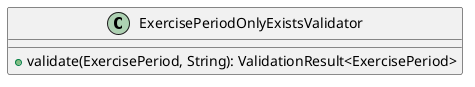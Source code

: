 @startuml

    class ExercisePeriodOnlyExistsValidator [[ExercisePeriodOnlyExistsValidator.html]] {
        +validate(ExercisePeriod, String): ValidationResult<ExercisePeriod>
    }

@enduml
